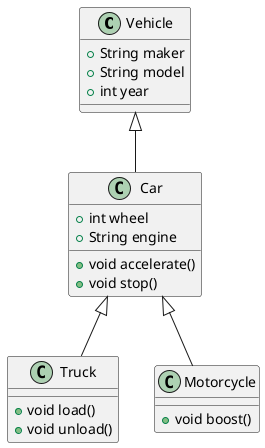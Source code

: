 @startuml

scale 1

class Vehicle {
    + String maker
    + String model
    + int year
}

class Car extends Vehicle{
    + int wheel
    + String engine
    + void accelerate()
    + void stop()
}
class Truck extends Car{
    + void load()
    + void unload()
}

class Motorcycle extends Car{
    + void boost()
}

@enduml